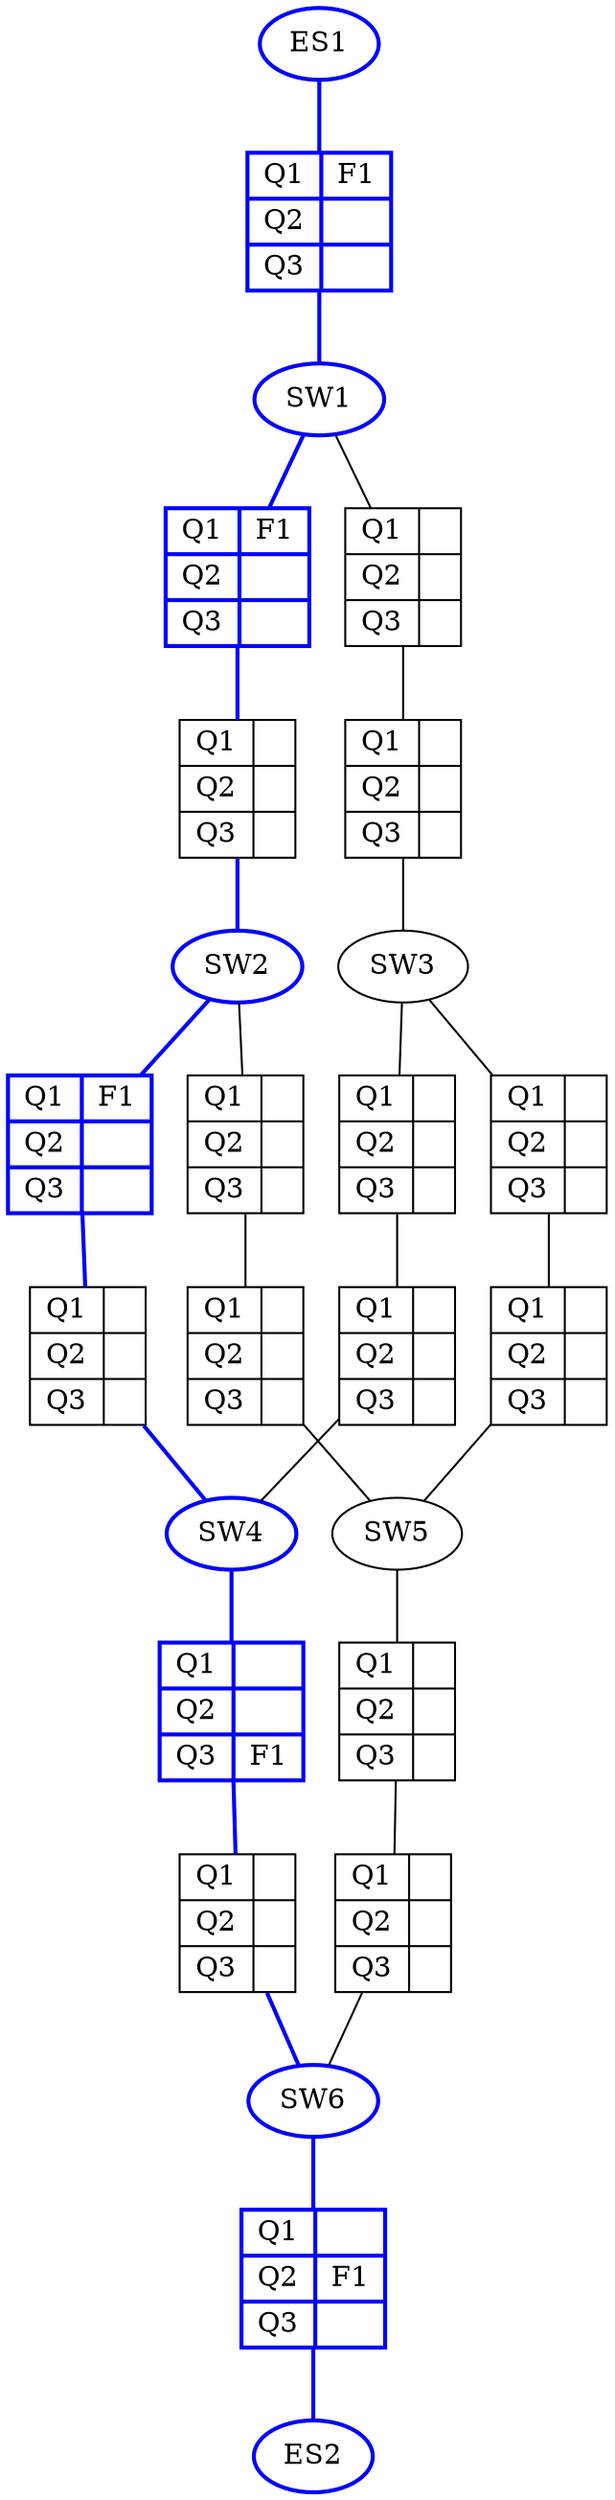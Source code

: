 // Network Topology
digraph {
	ES1 [color=blue style=bold]
	SW1 [color=blue style=bold]
	SW1ES1 [label="{ Q1 | Q2 | Q3 } | { F1|| }" color=blue shape=record style=bold]
	ES1 -> SW1ES1 [arrowhead=none color=blue style=bold]
	SW1ES1 -> SW1 [arrowhead=none color=blue style=bold]
	SW1 [color=blue style=bold]
	SW2 [color=blue style=bold]
	SW2SW1 [label="{ Q1 | Q2 | Q3 } | { F1|| }" color=blue shape=record style=bold]
	SW1 -> SW2SW1 [arrowhead=none color=blue style=bold]
	SW2SW1 -> SW2SW11 [arrowhead=none color=blue style=bold]
	SW2SW11 -> SW2 [arrowhead=none color=blue style=bold]
	SW2SW11 [label="{ Q1 | Q2 | Q3 } | { || }" shape=record]
	SW3SW1 [label="{ Q1 | Q2 | Q3 } | { || }" shape=record]
	SW3SW11 [label="{ Q1 | Q2 | Q3 } | { || }" shape=record]
	SW1 -> SW3SW1 [arrowhead=none]
	SW3SW1 -> SW3SW11 [arrowhead=none]
	SW3SW11 -> SW3 [arrowhead=none]
	SW2 [color=blue style=bold]
	SW4 [color=blue style=bold]
	SW4SW2 [label="{ Q1 | Q2 | Q3 } | { F1|| }" color=blue shape=record style=bold]
	SW2 -> SW4SW2 [arrowhead=none color=blue style=bold]
	SW4SW2 -> SW4SW21 [arrowhead=none color=blue style=bold]
	SW4SW21 -> SW4 [arrowhead=none color=blue style=bold]
	SW4SW21 [label="{ Q1 | Q2 | Q3 } | { || }" shape=record]
	SW5SW2 [label="{ Q1 | Q2 | Q3 } | { || }" shape=record]
	SW5SW21 [label="{ Q1 | Q2 | Q3 } | { || }" shape=record]
	SW2 -> SW5SW2 [arrowhead=none]
	SW5SW2 -> SW5SW21 [arrowhead=none]
	SW5SW21 -> SW5 [arrowhead=none]
	SW3
	SW4 [color=blue style=bold]
	SW4SW3 [label="{ Q1 | Q2 | Q3 } | { || }" shape=record]
	SW3 -> SW4SW3 [arrowhead=none]
	SW4SW3 -> SW4SW31 [arrowhead=none]
	SW4SW31 -> SW4 [arrowhead=none]
	SW4SW31 [label="{ Q1 | Q2 | Q3 } | { || }" shape=record]
	SW5SW3 [label="{ Q1 | Q2 | Q3 } | { || }" shape=record]
	SW5SW31 [label="{ Q1 | Q2 | Q3 } | { || }" shape=record]
	SW3 -> SW5SW3 [arrowhead=none]
	SW5SW3 -> SW5SW31 [arrowhead=none]
	SW5SW31 -> SW5 [arrowhead=none]
	SW4 [color=blue style=bold]
	SW6 [color=blue style=bold]
	SW6SW4 [label="{ Q1 | Q2 | Q3 } | { ||F1 }" color=blue shape=record style=bold]
	SW4 -> SW6SW4 [arrowhead=none color=blue style=bold]
	SW6SW4 -> SW6SW41 [arrowhead=none color=blue style=bold]
	SW6SW41 -> SW6 [arrowhead=none color=blue style=bold]
	SW6SW41 [label="{ Q1 | Q2 | Q3 } | { || }" shape=record]
	SW5
	SW6 [color=blue style=bold]
	SW6SW5 [label="{ Q1 | Q2 | Q3 } | { || }" shape=record]
	SW5 -> SW6SW5 [arrowhead=none]
	SW6SW5 -> SW6SW51 [arrowhead=none]
	SW6SW51 -> SW6 [arrowhead=none]
	SW6SW51 [label="{ Q1 | Q2 | Q3 } | { || }" shape=record]
	SW6 [color=blue style=bold]
	ES2 [color=blue style=bold]
	ES2SW6 [label="{ Q1 | Q2 | Q3 } | { |F1| }" color=blue shape=record style=bold]
	SW6 -> ES2SW6 [arrowhead=none color=blue style=bold]
	ES2SW6 -> ES2 [arrowhead=none color=blue style=bold]
}